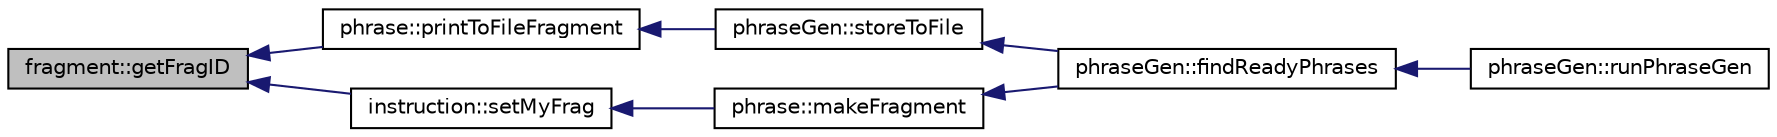 digraph G
{
  edge [fontname="Helvetica",fontsize="10",labelfontname="Helvetica",labelfontsize="10"];
  node [fontname="Helvetica",fontsize="10",shape=record];
  rankdir=LR;
  Node1 [label="fragment::getFragID",height=0.2,width=0.4,color="black", fillcolor="grey75", style="filled" fontcolor="black"];
  Node1 -> Node2 [dir=back,color="midnightblue",fontsize="10",style="solid",fontname="Helvetica"];
  Node2 [label="phrase::printToFileFragment",height=0.2,width=0.4,color="black", fillcolor="white", style="filled",URL="$classphrase.html#a555253effe54e3dc88d47d5e33a7baa1"];
  Node2 -> Node3 [dir=back,color="midnightblue",fontsize="10",style="solid",fontname="Helvetica"];
  Node3 [label="phraseGen::storeToFile",height=0.2,width=0.4,color="black", fillcolor="white", style="filled",URL="$classphraseGen.html#aba7134610613016de2d7d91d47c5dd4e"];
  Node3 -> Node4 [dir=back,color="midnightblue",fontsize="10",style="solid",fontname="Helvetica"];
  Node4 [label="phraseGen::findReadyPhrases",height=0.2,width=0.4,color="black", fillcolor="white", style="filled",URL="$classphraseGen.html#ab1fd52686e66bea06bd08d7fc8a4eb23"];
  Node4 -> Node5 [dir=back,color="midnightblue",fontsize="10",style="solid",fontname="Helvetica"];
  Node5 [label="phraseGen::runPhraseGen",height=0.2,width=0.4,color="black", fillcolor="white", style="filled",URL="$classphraseGen.html#a27c8b0d81592bc45e7f25e9cb7a4d1c4"];
  Node1 -> Node6 [dir=back,color="midnightblue",fontsize="10",style="solid",fontname="Helvetica"];
  Node6 [label="instruction::setMyFrag",height=0.2,width=0.4,color="black", fillcolor="white", style="filled",URL="$classinstruction.html#a8fb8324e5524fb201e1377ad3e8e2c3b"];
  Node6 -> Node7 [dir=back,color="midnightblue",fontsize="10",style="solid",fontname="Helvetica"];
  Node7 [label="phrase::makeFragment",height=0.2,width=0.4,color="black", fillcolor="white", style="filled",URL="$classphrase.html#ad596b3bf1c197e53a509dc02f41957cd"];
  Node7 -> Node4 [dir=back,color="midnightblue",fontsize="10",style="solid",fontname="Helvetica"];
}
